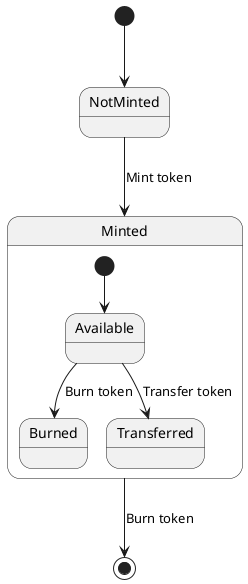 @startuml

[*] --> NotMinted

state NotMinted {
}

state Minted {
    [*] --> Available
    Available --> Burned : Burn token
    Available --> Transferred : Transfer token
}

state Burned {
}

state Transferred {
}

NotMinted --> Minted : Mint token

Minted --> [*] : Burn token

@enduml
